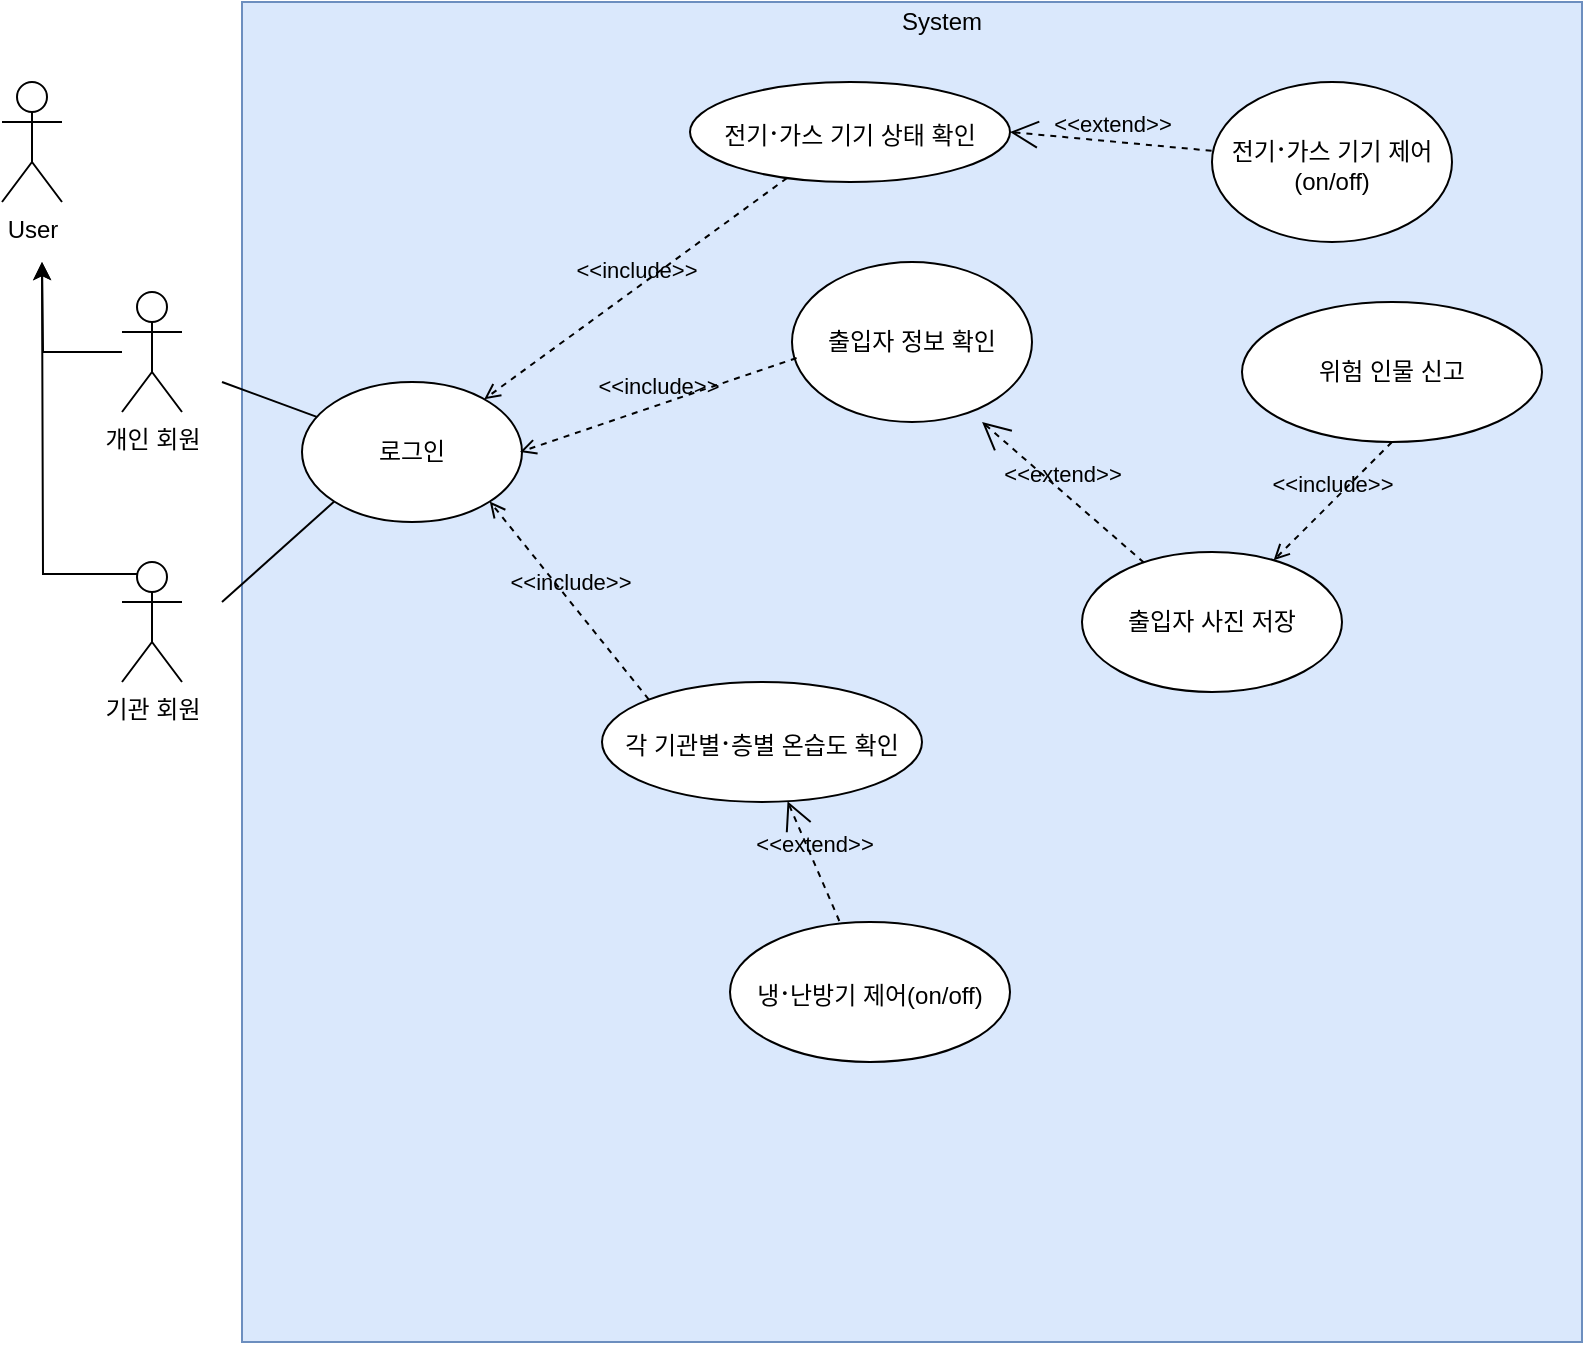 <mxfile version="14.0.0" type="github">
  <diagram id="LD2kW7Q1F-b_KuxG6Wdx" name="Page-1">
    <mxGraphModel dx="1209" dy="627" grid="1" gridSize="10" guides="1" tooltips="1" connect="1" arrows="1" fold="1" page="1" pageScale="1" pageWidth="827" pageHeight="1169" math="0" shadow="0">
      <root>
        <mxCell id="0" />
        <mxCell id="1" parent="0" />
        <mxCell id="YIFd1UjDGOpdddoTSznZ-2" value="" style="whiteSpace=wrap;html=1;aspect=fixed;fillColor=#dae8fc;strokeColor=#6c8ebf;" parent="1" vertex="1">
          <mxGeometry x="190" y="10" width="670" height="670" as="geometry" />
        </mxCell>
        <mxCell id="YIFd1UjDGOpdddoTSznZ-3" value="User" style="shape=umlActor;verticalLabelPosition=bottom;verticalAlign=top;html=1;outlineConnect=0;" parent="1" vertex="1">
          <mxGeometry x="70" y="50" width="30" height="60" as="geometry" />
        </mxCell>
        <mxCell id="YIFd1UjDGOpdddoTSznZ-7" style="edgeStyle=orthogonalEdgeStyle;rounded=0;orthogonalLoop=1;jettySize=auto;html=1;" parent="1" source="YIFd1UjDGOpdddoTSznZ-4" edge="1">
          <mxGeometry relative="1" as="geometry">
            <mxPoint x="90" y="140" as="targetPoint" />
          </mxGeometry>
        </mxCell>
        <mxCell id="YIFd1UjDGOpdddoTSznZ-4" value="개인 회원" style="shape=umlActor;verticalLabelPosition=bottom;verticalAlign=top;html=1;outlineConnect=0;" parent="1" vertex="1">
          <mxGeometry x="130" y="155" width="30" height="60" as="geometry" />
        </mxCell>
        <mxCell id="YIFd1UjDGOpdddoTSznZ-8" style="edgeStyle=orthogonalEdgeStyle;rounded=0;orthogonalLoop=1;jettySize=auto;html=1;exitX=0.75;exitY=0.1;exitDx=0;exitDy=0;exitPerimeter=0;" parent="1" source="YIFd1UjDGOpdddoTSznZ-5" edge="1">
          <mxGeometry relative="1" as="geometry">
            <mxPoint x="90" y="140" as="targetPoint" />
          </mxGeometry>
        </mxCell>
        <mxCell id="YIFd1UjDGOpdddoTSznZ-5" value="기관 회원" style="shape=umlActor;verticalLabelPosition=bottom;verticalAlign=top;html=1;outlineConnect=0;" parent="1" vertex="1">
          <mxGeometry x="130" y="290" width="30" height="60" as="geometry" />
        </mxCell>
        <mxCell id="YIFd1UjDGOpdddoTSznZ-24" value="System&lt;br&gt;" style="text;html=1;strokeColor=none;fillColor=none;align=center;verticalAlign=middle;whiteSpace=wrap;rounded=0;" parent="1" vertex="1">
          <mxGeometry x="520" y="10" width="40" height="20" as="geometry" />
        </mxCell>
        <mxCell id="YIFd1UjDGOpdddoTSznZ-25" value="로그인" style="ellipse;whiteSpace=wrap;html=1;" parent="1" vertex="1">
          <mxGeometry x="220" y="200" width="110" height="70" as="geometry" />
        </mxCell>
        <mxCell id="YIFd1UjDGOpdddoTSznZ-26" value="전기&lt;span style=&quot;font-family: &amp;#34;맑은 고딕&amp;#34; ; font-size: 12pt ; letter-spacing: 0pt&quot;&gt;·&lt;/span&gt;&lt;span&gt;가스 기기 상태 확인&lt;/span&gt;" style="ellipse;whiteSpace=wrap;html=1;" parent="1" vertex="1">
          <mxGeometry x="414" y="50" width="160" height="50" as="geometry" />
        </mxCell>
        <mxCell id="YIFd1UjDGOpdddoTSznZ-27" value="각 기관별&lt;span style=&quot;font-family: &amp;#34;맑은 고딕&amp;#34; ; font-size: 12pt ; letter-spacing: 0pt&quot;&gt;·&lt;/span&gt;&lt;span&gt;층별 온습도 확인&lt;/span&gt;" style="ellipse;whiteSpace=wrap;html=1;" parent="1" vertex="1">
          <mxGeometry x="370" y="350" width="160" height="60" as="geometry" />
        </mxCell>
        <mxCell id="YIFd1UjDGOpdddoTSznZ-40" value="냉&lt;span style=&quot;font-family: &amp;#34;맑은 고딕&amp;#34; ; font-size: 12pt ; letter-spacing: 0pt&quot;&gt;·&lt;/span&gt;&lt;span&gt;난방기 제어(on/off)&lt;/span&gt;" style="ellipse;whiteSpace=wrap;html=1;" parent="1" vertex="1">
          <mxGeometry x="434" y="470" width="140" height="70" as="geometry" />
        </mxCell>
        <mxCell id="YIFd1UjDGOpdddoTSznZ-42" value="전기&lt;span style=&quot;font-family: &amp;#34;맑은 고딕&amp;#34; ; font-size: 12pt ; letter-spacing: 0pt&quot;&gt;·&lt;/span&gt;&lt;span&gt;가스 기기 제어(on/off)&lt;/span&gt;" style="ellipse;whiteSpace=wrap;html=1;" parent="1" vertex="1">
          <mxGeometry x="675" y="50" width="120" height="80" as="geometry" />
        </mxCell>
        <mxCell id="YIFd1UjDGOpdddoTSznZ-52" value="" style="endArrow=none;html=1;" parent="1" target="YIFd1UjDGOpdddoTSznZ-25" edge="1">
          <mxGeometry width="50" height="50" relative="1" as="geometry">
            <mxPoint x="180" y="200" as="sourcePoint" />
            <mxPoint x="230" y="150" as="targetPoint" />
          </mxGeometry>
        </mxCell>
        <mxCell id="YIFd1UjDGOpdddoTSznZ-53" value="" style="endArrow=none;html=1;entryX=0;entryY=1;entryDx=0;entryDy=0;" parent="1" target="YIFd1UjDGOpdddoTSznZ-25" edge="1">
          <mxGeometry width="50" height="50" relative="1" as="geometry">
            <mxPoint x="180" y="310" as="sourcePoint" />
            <mxPoint x="230" y="260" as="targetPoint" />
          </mxGeometry>
        </mxCell>
        <mxCell id="cLaaMCYmE8FNEJEdcuEW-1" value="출입자 정보 확인" style="ellipse;whiteSpace=wrap;html=1;" parent="1" vertex="1">
          <mxGeometry x="465" y="140" width="120" height="80" as="geometry" />
        </mxCell>
        <mxCell id="cLaaMCYmE8FNEJEdcuEW-4" value="위험 인물 신고" style="ellipse;whiteSpace=wrap;html=1;" parent="1" vertex="1">
          <mxGeometry x="690" y="160" width="150" height="70" as="geometry" />
        </mxCell>
        <mxCell id="nW_thA2zBcxkcYZKPq3H-2" value="&amp;lt;&amp;lt;extend&amp;gt;&amp;gt;" style="edgeStyle=none;html=1;startArrow=open;endArrow=none;startSize=12;verticalAlign=bottom;dashed=1;labelBackgroundColor=none;exitX=1;exitY=0.5;exitDx=0;exitDy=0;" edge="1" parent="1" source="YIFd1UjDGOpdddoTSznZ-26" target="YIFd1UjDGOpdddoTSznZ-42">
          <mxGeometry width="160" relative="1" as="geometry">
            <mxPoint x="640" y="80" as="sourcePoint" />
            <mxPoint x="760" y="80" as="targetPoint" />
          </mxGeometry>
        </mxCell>
        <mxCell id="nW_thA2zBcxkcYZKPq3H-6" value="&amp;lt;&amp;lt;extend&amp;gt;&amp;gt;" style="edgeStyle=none;html=1;startArrow=open;endArrow=none;startSize=12;verticalAlign=bottom;dashed=1;labelBackgroundColor=none;" edge="1" parent="1" source="YIFd1UjDGOpdddoTSznZ-27" target="YIFd1UjDGOpdddoTSznZ-40">
          <mxGeometry width="160" relative="1" as="geometry">
            <mxPoint x="450" y="460" as="sourcePoint" />
            <mxPoint x="610" y="460" as="targetPoint" />
          </mxGeometry>
        </mxCell>
        <mxCell id="nW_thA2zBcxkcYZKPq3H-7" value="&amp;lt;&amp;lt;include&amp;gt;&amp;gt;" style="edgeStyle=none;html=1;endArrow=open;verticalAlign=bottom;dashed=1;labelBackgroundColor=none;" edge="1" parent="1" source="YIFd1UjDGOpdddoTSznZ-26" target="YIFd1UjDGOpdddoTSznZ-25">
          <mxGeometry width="160" relative="1" as="geometry">
            <mxPoint x="500" y="79" as="sourcePoint" />
            <mxPoint x="660" y="79" as="targetPoint" />
          </mxGeometry>
        </mxCell>
        <mxCell id="nW_thA2zBcxkcYZKPq3H-8" value="&amp;lt;&amp;lt;include&amp;gt;&amp;gt;" style="edgeStyle=none;html=1;endArrow=open;verticalAlign=bottom;dashed=1;labelBackgroundColor=none;exitX=0.019;exitY=0.6;exitDx=0;exitDy=0;exitPerimeter=0;" edge="1" parent="1" source="cLaaMCYmE8FNEJEdcuEW-1">
          <mxGeometry width="160" relative="1" as="geometry">
            <mxPoint x="440" y="215" as="sourcePoint" />
            <mxPoint x="329" y="235" as="targetPoint" />
          </mxGeometry>
        </mxCell>
        <mxCell id="nW_thA2zBcxkcYZKPq3H-9" value="&amp;lt;&amp;lt;include&amp;gt;&amp;gt;" style="edgeStyle=none;html=1;endArrow=open;verticalAlign=bottom;dashed=1;labelBackgroundColor=none;entryX=1;entryY=1;entryDx=0;entryDy=0;exitX=0;exitY=0;exitDx=0;exitDy=0;" edge="1" parent="1" source="YIFd1UjDGOpdddoTSznZ-27" target="YIFd1UjDGOpdddoTSznZ-25">
          <mxGeometry width="160" relative="1" as="geometry">
            <mxPoint x="410" y="350" as="sourcePoint" />
            <mxPoint x="570" y="350" as="targetPoint" />
          </mxGeometry>
        </mxCell>
        <mxCell id="nW_thA2zBcxkcYZKPq3H-11" value="&amp;lt;&amp;lt;include&amp;gt;&amp;gt;" style="edgeStyle=none;html=1;endArrow=open;verticalAlign=bottom;dashed=1;labelBackgroundColor=none;exitX=0.5;exitY=1;exitDx=0;exitDy=0;" edge="1" parent="1" source="cLaaMCYmE8FNEJEdcuEW-4" target="nW_thA2zBcxkcYZKPq3H-12">
          <mxGeometry width="160" relative="1" as="geometry">
            <mxPoint x="530" y="280" as="sourcePoint" />
            <mxPoint x="690" y="280" as="targetPoint" />
          </mxGeometry>
        </mxCell>
        <mxCell id="nW_thA2zBcxkcYZKPq3H-12" value="출입자 사진 저장" style="ellipse;whiteSpace=wrap;html=1;" vertex="1" parent="1">
          <mxGeometry x="610" y="285" width="130" height="70" as="geometry" />
        </mxCell>
        <mxCell id="nW_thA2zBcxkcYZKPq3H-14" value="&amp;lt;&amp;lt;extend&amp;gt;&amp;gt;" style="edgeStyle=none;html=1;startArrow=open;endArrow=none;startSize=12;verticalAlign=bottom;dashed=1;labelBackgroundColor=none;exitX=0.792;exitY=1;exitDx=0;exitDy=0;exitPerimeter=0;" edge="1" parent="1" source="cLaaMCYmE8FNEJEdcuEW-1" target="nW_thA2zBcxkcYZKPq3H-12">
          <mxGeometry width="160" relative="1" as="geometry">
            <mxPoint x="540" y="220" as="sourcePoint" />
            <mxPoint x="700" y="220" as="targetPoint" />
          </mxGeometry>
        </mxCell>
      </root>
    </mxGraphModel>
  </diagram>
</mxfile>
